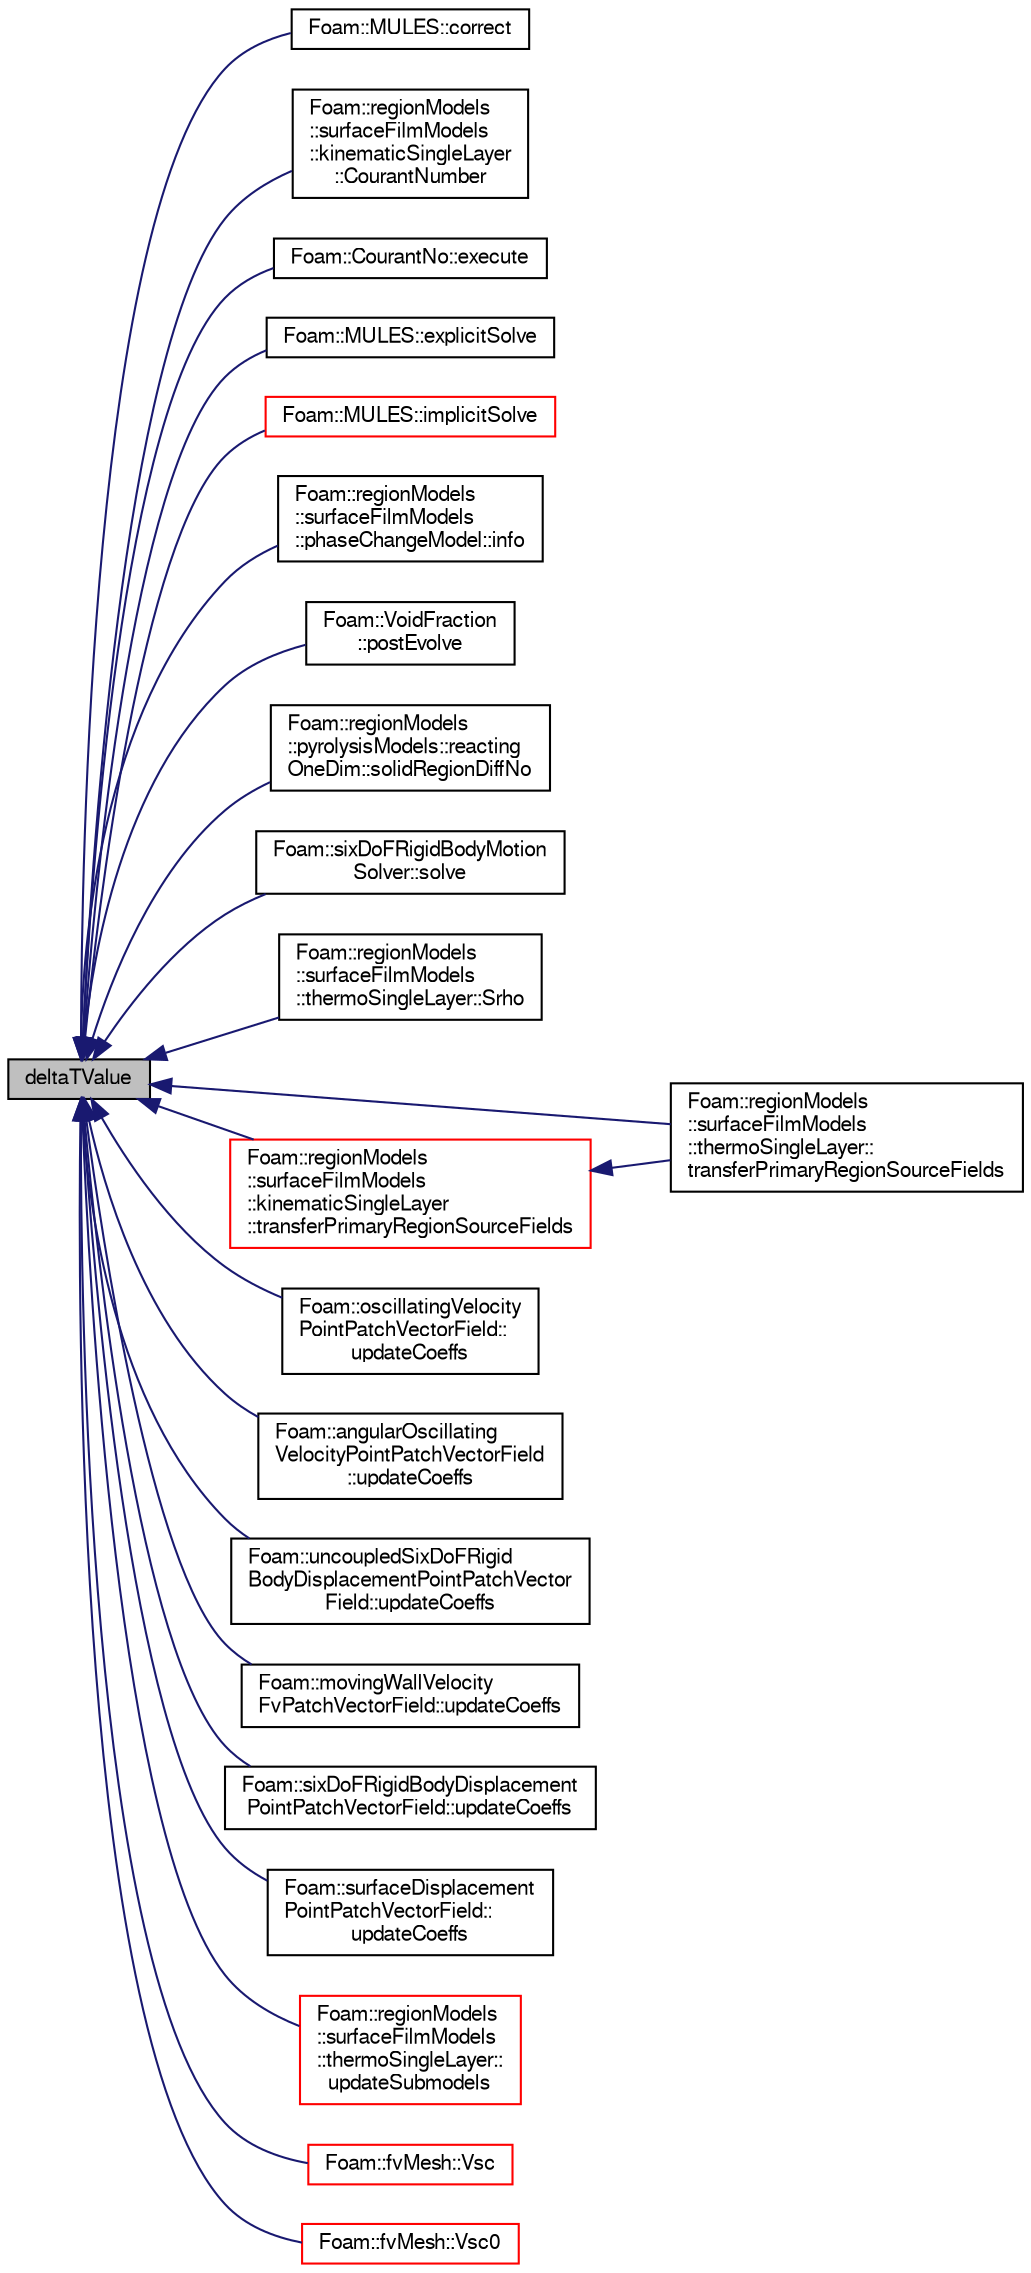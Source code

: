 digraph "deltaTValue"
{
  bgcolor="transparent";
  edge [fontname="FreeSans",fontsize="10",labelfontname="FreeSans",labelfontsize="10"];
  node [fontname="FreeSans",fontsize="10",shape=record];
  rankdir="LR";
  Node1 [label="deltaTValue",height=0.2,width=0.4,color="black", fillcolor="grey75", style="filled" fontcolor="black"];
  Node1 -> Node2 [dir="back",color="midnightblue",fontsize="10",style="solid",fontname="FreeSans"];
  Node2 [label="Foam::MULES::correct",height=0.2,width=0.4,color="black",URL="$a10293.html#ac7b999a799e287ef0c06fcfc32422bc2"];
  Node1 -> Node3 [dir="back",color="midnightblue",fontsize="10",style="solid",fontname="FreeSans"];
  Node3 [label="Foam::regionModels\l::surfaceFilmModels\l::kinematicSingleLayer\l::CourantNumber",height=0.2,width=0.4,color="black",URL="$a01200.html#abc2fa8b7b02b27cfd575364b4d62eeb8",tooltip="Courant number evaluation. "];
  Node1 -> Node4 [dir="back",color="midnightblue",fontsize="10",style="solid",fontname="FreeSans"];
  Node4 [label="Foam::CourantNo::execute",height=0.2,width=0.4,color="black",URL="$a00404.html#a61af3e60b94ae3e748f6fbac1e794af7",tooltip="Execute, currently does nothing. "];
  Node1 -> Node5 [dir="back",color="midnightblue",fontsize="10",style="solid",fontname="FreeSans"];
  Node5 [label="Foam::MULES::explicitSolve",height=0.2,width=0.4,color="black",URL="$a10293.html#ad80f7a3f7f83c1be0a382eb457325995"];
  Node1 -> Node6 [dir="back",color="midnightblue",fontsize="10",style="solid",fontname="FreeSans"];
  Node6 [label="Foam::MULES::implicitSolve",height=0.2,width=0.4,color="red",URL="$a10293.html#af3ebc5af31512182ee43a56e994f4aaf"];
  Node1 -> Node7 [dir="back",color="midnightblue",fontsize="10",style="solid",fontname="FreeSans"];
  Node7 [label="Foam::regionModels\l::surfaceFilmModels\l::phaseChangeModel::info",height=0.2,width=0.4,color="black",URL="$a01782.html#a6665e6d3c0f15223f8e756baa15ed07b",tooltip="Provide some feedback. "];
  Node1 -> Node8 [dir="back",color="midnightblue",fontsize="10",style="solid",fontname="FreeSans"];
  Node8 [label="Foam::VoidFraction\l::postEvolve",height=0.2,width=0.4,color="black",URL="$a02732.html#a0bf23f36eb3424966e359419a566eb0a",tooltip="Post-evolve hook. "];
  Node1 -> Node9 [dir="back",color="midnightblue",fontsize="10",style="solid",fontname="FreeSans"];
  Node9 [label="Foam::regionModels\l::pyrolysisModels::reacting\lOneDim::solidRegionDiffNo",height=0.2,width=0.4,color="black",URL="$a02029.html#a689680eb71a05f6bb1be9068faf025e7",tooltip="Mean diffusion number of the solid region. "];
  Node1 -> Node10 [dir="back",color="midnightblue",fontsize="10",style="solid",fontname="FreeSans"];
  Node10 [label="Foam::sixDoFRigidBodyMotion\lSolver::solve",height=0.2,width=0.4,color="black",URL="$a02263.html#af7d39f0eac0af0ed5785935ac72a1e7d",tooltip="Solve for motion. "];
  Node1 -> Node11 [dir="back",color="midnightblue",fontsize="10",style="solid",fontname="FreeSans"];
  Node11 [label="Foam::regionModels\l::surfaceFilmModels\l::thermoSingleLayer::Srho",height=0.2,width=0.4,color="black",URL="$a02527.html#a0d934b56b1d65fceffbe07a692719aa2",tooltip="Return total mass source - Eulerian phase only. "];
  Node1 -> Node12 [dir="back",color="midnightblue",fontsize="10",style="solid",fontname="FreeSans"];
  Node12 [label="Foam::regionModels\l::surfaceFilmModels\l::thermoSingleLayer::\ltransferPrimaryRegionSourceFields",height=0.2,width=0.4,color="black",URL="$a02527.html#ad280476804f72e6d48d182e2d0814a46",tooltip="Transfer source fields from the primary region to the film region. "];
  Node1 -> Node13 [dir="back",color="midnightblue",fontsize="10",style="solid",fontname="FreeSans"];
  Node13 [label="Foam::regionModels\l::surfaceFilmModels\l::kinematicSingleLayer\l::transferPrimaryRegionSourceFields",height=0.2,width=0.4,color="red",URL="$a01200.html#ad280476804f72e6d48d182e2d0814a46",tooltip="Transfer source fields from the primary region to the film region. "];
  Node13 -> Node12 [dir="back",color="midnightblue",fontsize="10",style="solid",fontname="FreeSans"];
  Node1 -> Node14 [dir="back",color="midnightblue",fontsize="10",style="solid",fontname="FreeSans"];
  Node14 [label="Foam::oscillatingVelocity\lPointPatchVectorField::\lupdateCoeffs",height=0.2,width=0.4,color="black",URL="$a01682.html#a7e24eafac629d3733181cd942d4c902f",tooltip="Update the coefficients associated with the patch field. "];
  Node1 -> Node15 [dir="back",color="midnightblue",fontsize="10",style="solid",fontname="FreeSans"];
  Node15 [label="Foam::angularOscillating\lVelocityPointPatchVectorField\l::updateCoeffs",height=0.2,width=0.4,color="black",URL="$a00054.html#a7e24eafac629d3733181cd942d4c902f",tooltip="Update the coefficients associated with the patch field. "];
  Node1 -> Node16 [dir="back",color="midnightblue",fontsize="10",style="solid",fontname="FreeSans"];
  Node16 [label="Foam::uncoupledSixDoFRigid\lBodyDisplacementPointPatchVector\lField::updateCoeffs",height=0.2,width=0.4,color="black",URL="$a02662.html#a7e24eafac629d3733181cd942d4c902f",tooltip="Update the coefficients associated with the patch field. "];
  Node1 -> Node17 [dir="back",color="midnightblue",fontsize="10",style="solid",fontname="FreeSans"];
  Node17 [label="Foam::movingWallVelocity\lFvPatchVectorField::updateCoeffs",height=0.2,width=0.4,color="black",URL="$a01492.html#a7e24eafac629d3733181cd942d4c902f",tooltip="Update the coefficients associated with the patch field. "];
  Node1 -> Node18 [dir="back",color="midnightblue",fontsize="10",style="solid",fontname="FreeSans"];
  Node18 [label="Foam::sixDoFRigidBodyDisplacement\lPointPatchVectorField::updateCoeffs",height=0.2,width=0.4,color="black",URL="$a02259.html#a7e24eafac629d3733181cd942d4c902f",tooltip="Update the coefficients associated with the patch field. "];
  Node1 -> Node19 [dir="back",color="midnightblue",fontsize="10",style="solid",fontname="FreeSans"];
  Node19 [label="Foam::surfaceDisplacement\lPointPatchVectorField::\lupdateCoeffs",height=0.2,width=0.4,color="black",URL="$a02408.html#a7e24eafac629d3733181cd942d4c902f",tooltip="Update the coefficients associated with the patch field. "];
  Node1 -> Node20 [dir="back",color="midnightblue",fontsize="10",style="solid",fontname="FreeSans"];
  Node20 [label="Foam::regionModels\l::surfaceFilmModels\l::thermoSingleLayer::\lupdateSubmodels",height=0.2,width=0.4,color="red",URL="$a02527.html#ac501f71648abc1a44b77ea4fcb9b2732",tooltip="Update the film sub-models. "];
  Node1 -> Node21 [dir="back",color="midnightblue",fontsize="10",style="solid",fontname="FreeSans"];
  Node21 [label="Foam::fvMesh::Vsc",height=0.2,width=0.4,color="red",URL="$a00851.html#a5a273d7a61849534a052f5f74a4428bc",tooltip="Return sub-cycle cell volumes. "];
  Node1 -> Node22 [dir="back",color="midnightblue",fontsize="10",style="solid",fontname="FreeSans"];
  Node22 [label="Foam::fvMesh::Vsc0",height=0.2,width=0.4,color="red",URL="$a00851.html#a26f4d12efb215c3c5e20c9388aabfa00",tooltip="Return sub-cycl old-time cell volumes. "];
}
